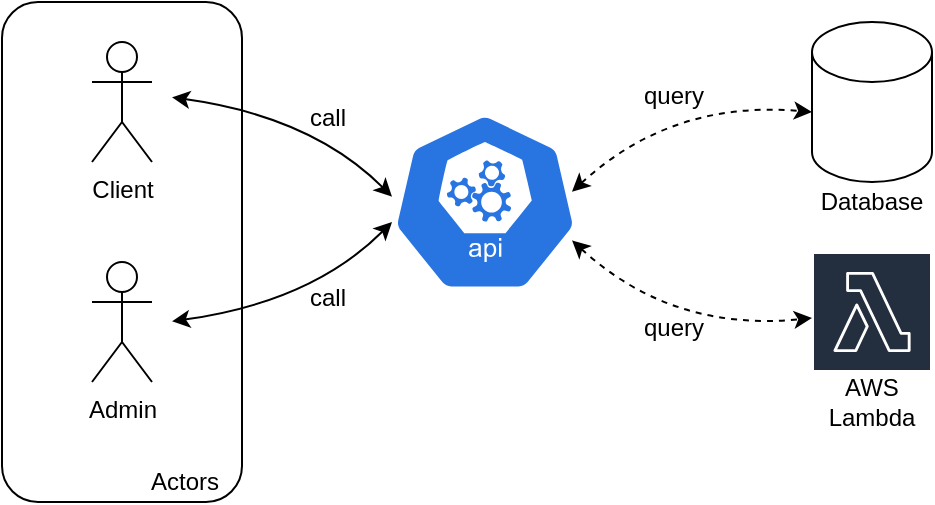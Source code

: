 <mxfile version="21.0.2" type="device"><diagram name="Page-1" id="PREdDZ7KyyBYfkOij3DH"><mxGraphModel dx="968" dy="532" grid="1" gridSize="10" guides="1" tooltips="1" connect="1" arrows="1" fold="1" page="1" pageScale="1" pageWidth="827" pageHeight="1169" math="0" shadow="0"><root><mxCell id="0"/><mxCell id="1" parent="0"/><mxCell id="Oz3L_3YHbq41dixZMk9L-9" value="" style="rounded=1;whiteSpace=wrap;html=1;" vertex="1" parent="1"><mxGeometry x="75" y="100" width="120" height="250" as="geometry"/></mxCell><mxCell id="Oz3L_3YHbq41dixZMk9L-1" value="Client" style="shape=umlActor;verticalLabelPosition=bottom;verticalAlign=top;html=1;outlineConnect=0;" vertex="1" parent="1"><mxGeometry x="120" y="120" width="30" height="60" as="geometry"/></mxCell><mxCell id="Oz3L_3YHbq41dixZMk9L-5" value="Admin" style="shape=umlActor;verticalLabelPosition=bottom;verticalAlign=top;html=1;outlineConnect=0;" vertex="1" parent="1"><mxGeometry x="120" y="230" width="30" height="60" as="geometry"/></mxCell><mxCell id="Oz3L_3YHbq41dixZMk9L-8" value="" style="endArrow=classic;html=1;startArrow=classic;startFill=1;curved=1;" edge="1" parent="1"><mxGeometry width="50" height="50" relative="1" as="geometry"><mxPoint x="160" y="259.66" as="sourcePoint"/><mxPoint x="270" y="210" as="targetPoint"/><Array as="points"><mxPoint x="230" y="250"/></Array></mxGeometry></mxCell><mxCell id="Oz3L_3YHbq41dixZMk9L-10" value="Actors" style="text;html=1;strokeColor=none;fillColor=none;align=center;verticalAlign=middle;whiteSpace=wrap;rounded=0;" vertex="1" parent="1"><mxGeometry x="144" y="330" width="45" height="20" as="geometry"/></mxCell><mxCell id="Oz3L_3YHbq41dixZMk9L-13" value="" style="sketch=0;html=1;dashed=0;whitespace=wrap;fillColor=#2875E2;strokeColor=#ffffff;points=[[0.005,0.63,0],[0.1,0.2,0],[0.9,0.2,0],[0.5,0,0],[0.995,0.63,0],[0.72,0.99,0],[0.5,1,0],[0.28,0.99,0]];verticalLabelPosition=bottom;align=center;verticalAlign=top;shape=mxgraph.kubernetes.icon;prIcon=api" vertex="1" parent="1"><mxGeometry x="270" y="150" width="93" height="100" as="geometry"/></mxCell><mxCell id="Oz3L_3YHbq41dixZMk9L-15" value="" style="shape=cylinder3;whiteSpace=wrap;html=1;boundedLbl=1;backgroundOutline=1;size=15;" vertex="1" parent="1"><mxGeometry x="480" y="110" width="60" height="80" as="geometry"/></mxCell><mxCell id="Oz3L_3YHbq41dixZMk9L-20" value="query" style="text;html=1;strokeColor=none;fillColor=none;align=center;verticalAlign=middle;whiteSpace=wrap;rounded=0;" vertex="1" parent="1"><mxGeometry x="393" y="139" width="36" height="15" as="geometry"/></mxCell><mxCell id="Oz3L_3YHbq41dixZMk9L-23" value="" style="sketch=0;outlineConnect=0;fontColor=#232F3E;gradientColor=none;strokeColor=#ffffff;fillColor=#232F3E;dashed=0;verticalLabelPosition=middle;verticalAlign=bottom;align=center;html=1;whiteSpace=wrap;fontSize=10;fontStyle=1;spacing=3;shape=mxgraph.aws4.productIcon;prIcon=mxgraph.aws4.lambda;" vertex="1" parent="1"><mxGeometry x="480" y="225" width="60" height="60" as="geometry"/></mxCell><mxCell id="Oz3L_3YHbq41dixZMk9L-27" value="Database" style="text;html=1;strokeColor=none;fillColor=none;align=center;verticalAlign=middle;whiteSpace=wrap;rounded=0;" vertex="1" parent="1"><mxGeometry x="480" y="190" width="60" height="20" as="geometry"/></mxCell><mxCell id="Oz3L_3YHbq41dixZMk9L-28" value="AWS Lambda" style="text;html=1;strokeColor=none;fillColor=none;align=center;verticalAlign=middle;whiteSpace=wrap;rounded=0;" vertex="1" parent="1"><mxGeometry x="480" y="285" width="60" height="30" as="geometry"/></mxCell><mxCell id="Oz3L_3YHbq41dixZMk9L-29" value="call" style="text;html=1;strokeColor=none;fillColor=none;align=center;verticalAlign=middle;whiteSpace=wrap;rounded=0;" vertex="1" parent="1"><mxGeometry x="220" y="150" width="36" height="15" as="geometry"/></mxCell><mxCell id="Oz3L_3YHbq41dixZMk9L-30" value="call" style="text;html=1;strokeColor=none;fillColor=none;align=center;verticalAlign=middle;whiteSpace=wrap;rounded=0;" vertex="1" parent="1"><mxGeometry x="220" y="240" width="36" height="15" as="geometry"/></mxCell><mxCell id="Oz3L_3YHbq41dixZMk9L-33" value="" style="endArrow=classic;html=1;startArrow=classic;startFill=1;dashed=1;curved=1;" edge="1" parent="1" target="Oz3L_3YHbq41dixZMk9L-23"><mxGeometry width="50" height="50" relative="1" as="geometry"><mxPoint x="360" y="219.17" as="sourcePoint"/><mxPoint x="476" y="255.83" as="targetPoint"/><Array as="points"><mxPoint x="410" y="265"/></Array></mxGeometry></mxCell><mxCell id="Oz3L_3YHbq41dixZMk9L-34" value="query" style="text;html=1;strokeColor=none;fillColor=none;align=center;verticalAlign=middle;whiteSpace=wrap;rounded=0;" vertex="1" parent="1"><mxGeometry x="393" y="255" width="36" height="15" as="geometry"/></mxCell><mxCell id="Oz3L_3YHbq41dixZMk9L-36" value="" style="shape=image;html=1;verticalAlign=top;verticalLabelPosition=bottom;labelBackgroundColor=#ffffff;imageAspect=0;aspect=fixed;image=https://cdn2.iconfinder.com/data/icons/harry-potter-outline-collection-1/60/02_-_Harry_Potter_-_Outline_-_Glasses-128.png" vertex="1" parent="1"><mxGeometry x="127" y="224" width="16" height="16" as="geometry"/></mxCell><mxCell id="Oz3L_3YHbq41dixZMk9L-41" value="" style="endArrow=classic;html=1;startArrow=classic;startFill=1;dashed=1;curved=1;" edge="1" parent="1"><mxGeometry width="50" height="50" relative="1" as="geometry"><mxPoint x="360.0" y="194.83" as="sourcePoint"/><mxPoint x="480" y="155" as="targetPoint"/><Array as="points"><mxPoint x="410.0" y="149.0"/></Array></mxGeometry></mxCell><mxCell id="Oz3L_3YHbq41dixZMk9L-42" style="edgeStyle=orthogonalEdgeStyle;rounded=0;orthogonalLoop=1;jettySize=auto;html=1;exitX=0.5;exitY=1;exitDx=0;exitDy=0;" edge="1" parent="1" source="Oz3L_3YHbq41dixZMk9L-20" target="Oz3L_3YHbq41dixZMk9L-20"><mxGeometry relative="1" as="geometry"/></mxCell><mxCell id="Oz3L_3YHbq41dixZMk9L-44" value="" style="endArrow=classic;html=1;startArrow=classic;startFill=1;curved=1;" edge="1" parent="1"><mxGeometry width="50" height="50" relative="1" as="geometry"><mxPoint x="160" y="147.67" as="sourcePoint"/><mxPoint x="270" y="197.33" as="targetPoint"/><Array as="points"><mxPoint x="230" y="157.33"/></Array></mxGeometry></mxCell></root></mxGraphModel></diagram></mxfile>